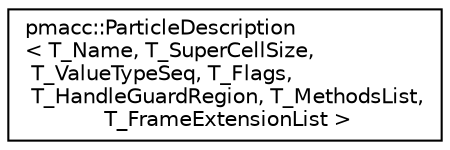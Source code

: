 digraph "Graphical Class Hierarchy"
{
 // LATEX_PDF_SIZE
  edge [fontname="Helvetica",fontsize="10",labelfontname="Helvetica",labelfontsize="10"];
  node [fontname="Helvetica",fontsize="10",shape=record];
  rankdir="LR";
  Node0 [label="pmacc::ParticleDescription\l\< T_Name, T_SuperCellSize,\l T_ValueTypeSeq, T_Flags,\l T_HandleGuardRegion, T_MethodsList,\l T_FrameExtensionList \>",height=0.2,width=0.4,color="black", fillcolor="white", style="filled",URL="$structpmacc_1_1_particle_description.html",tooltip="ParticleDescription defines attributes, methods and flags of a particle."];
}

